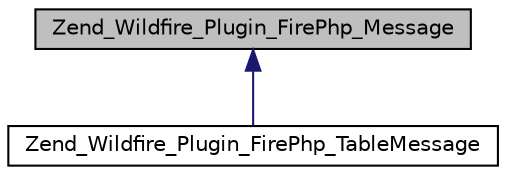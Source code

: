 digraph G
{
  edge [fontname="Helvetica",fontsize="10",labelfontname="Helvetica",labelfontsize="10"];
  node [fontname="Helvetica",fontsize="10",shape=record];
  Node1 [label="Zend_Wildfire_Plugin_FirePhp_Message",height=0.2,width=0.4,color="black", fillcolor="grey75", style="filled" fontcolor="black"];
  Node1 -> Node2 [dir="back",color="midnightblue",fontsize="10",style="solid",fontname="Helvetica"];
  Node2 [label="Zend_Wildfire_Plugin_FirePhp_TableMessage",height=0.2,width=0.4,color="black", fillcolor="white", style="filled",URL="$class_zend___wildfire___plugin___fire_php___table_message.html"];
}
